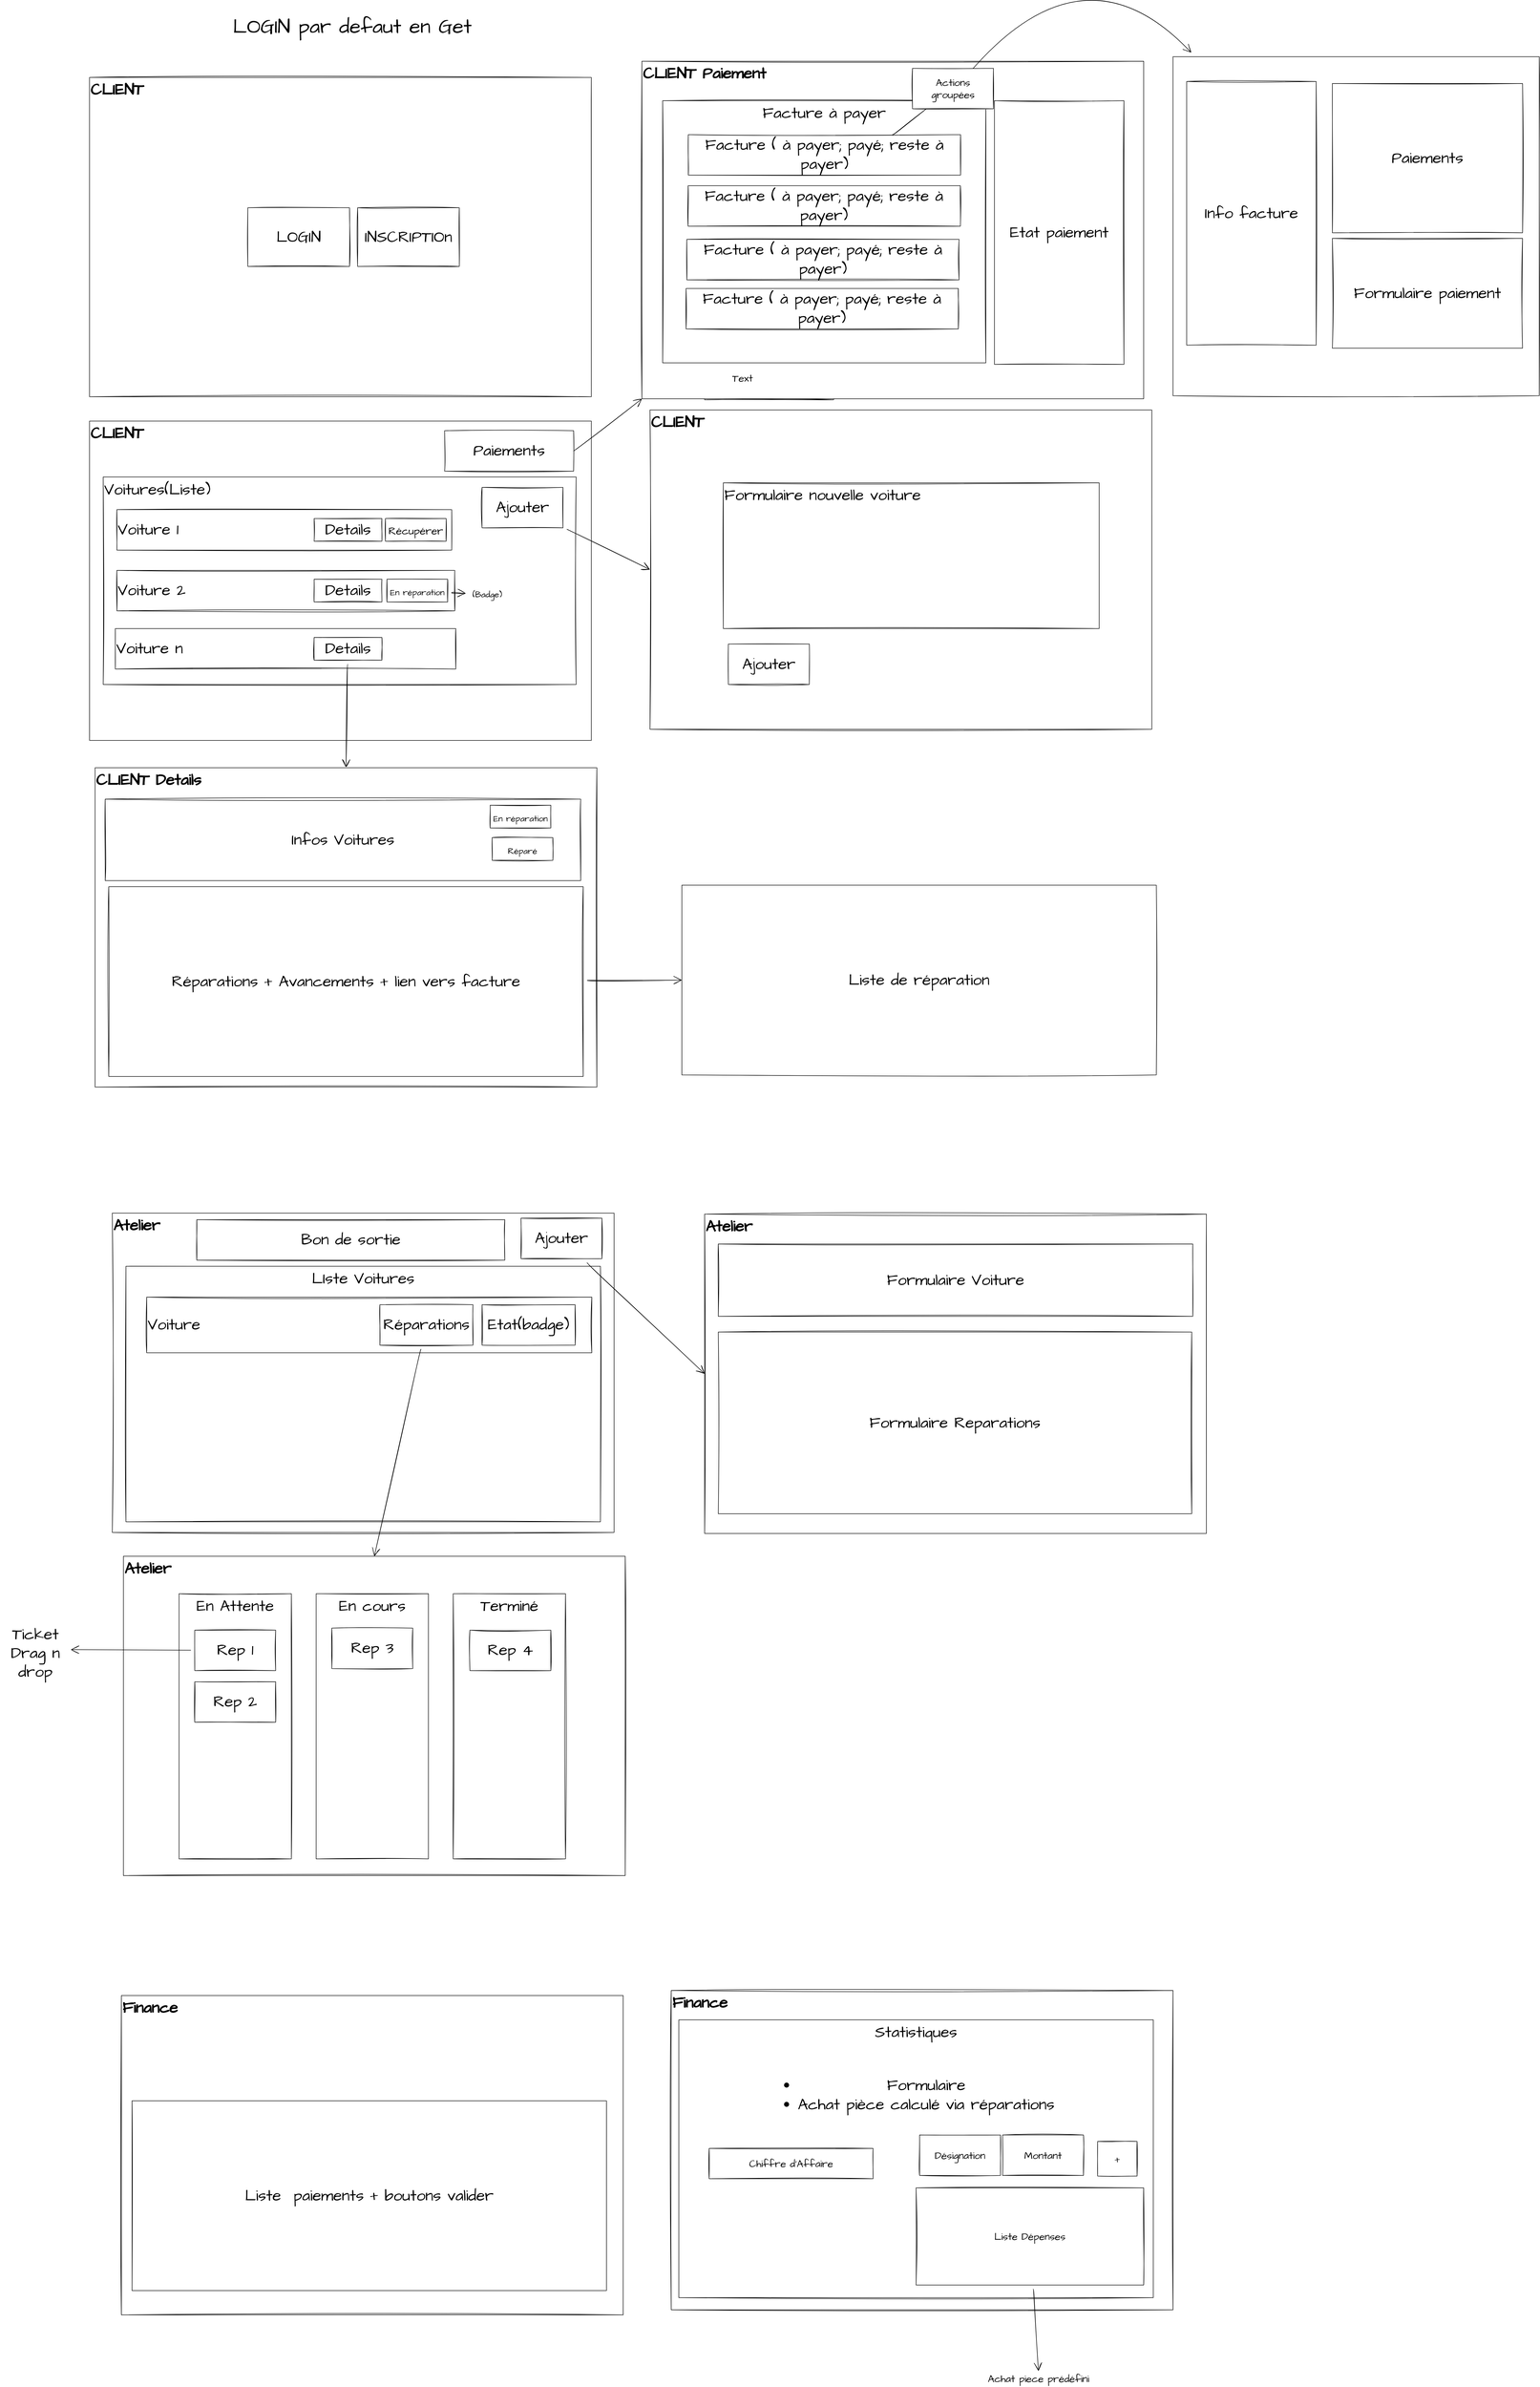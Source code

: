 <mxfile>
    <diagram id="-B6c6ZFNCtMjksHX68SP" name="Page-1">
        <mxGraphModel dx="3028" dy="1566" grid="0" gridSize="10" guides="1" tooltips="1" connect="1" arrows="1" fold="1" page="0" pageScale="1" pageWidth="1100" pageHeight="850" math="0" shadow="0">
            <root>
                <mxCell id="0"/>
                <mxCell id="1" parent="0"/>
                <mxCell id="13" value="&lt;b&gt;&lt;font style=&quot;font-size: 31px&quot;&gt;CLIENT&lt;/font&gt;&lt;/b&gt;" style="rounded=0;whiteSpace=wrap;html=1;sketch=1;hachureGap=4;fontFamily=Architects Daughter;fontSource=https%3A%2F%2Ffonts.googleapis.com%2Fcss%3Ffamily%3DArchitects%2BDaughter;fontSize=20;align=left;verticalAlign=top;" parent="1" vertex="1">
                    <mxGeometry x="-373" y="-43" width="992" height="631" as="geometry"/>
                </mxCell>
                <mxCell id="14" value="LOGIN" style="rounded=0;whiteSpace=wrap;html=1;sketch=1;hachureGap=4;fontFamily=Architects Daughter;fontSource=https%3A%2F%2Ffonts.googleapis.com%2Fcss%3Ffamily%3DArchitects%2BDaughter;fontSize=31;" parent="1" vertex="1">
                    <mxGeometry x="-60" y="214.5" width="201" height="116" as="geometry"/>
                </mxCell>
                <mxCell id="15" value="INSCRIPTIOn" style="rounded=0;whiteSpace=wrap;html=1;sketch=1;hachureGap=4;fontFamily=Architects Daughter;fontSource=https%3A%2F%2Ffonts.googleapis.com%2Fcss%3Ffamily%3DArchitects%2BDaughter;fontSize=31;" parent="1" vertex="1">
                    <mxGeometry x="157" y="214.5" width="201" height="116" as="geometry"/>
                </mxCell>
                <mxCell id="16" value="&lt;b&gt;&lt;font style=&quot;font-size: 31px&quot;&gt;CLIENT&lt;/font&gt;&lt;/b&gt;" style="rounded=0;whiteSpace=wrap;html=1;sketch=1;hachureGap=4;fontFamily=Architects Daughter;fontSource=https%3A%2F%2Ffonts.googleapis.com%2Fcss%3Ffamily%3DArchitects%2BDaughter;fontSize=20;align=left;verticalAlign=top;" parent="1" vertex="1">
                    <mxGeometry x="-373" y="636" width="992" height="631" as="geometry"/>
                </mxCell>
                <mxCell id="19" value="Voitures(Liste)" style="rounded=0;whiteSpace=wrap;html=1;sketch=1;hachureGap=4;fontFamily=Architects Daughter;fontSource=https%3A%2F%2Ffonts.googleapis.com%2Fcss%3Ffamily%3DArchitects%2BDaughter;fontSize=31;align=left;verticalAlign=top;" parent="1" vertex="1">
                    <mxGeometry x="-346" y="746.5" width="935" height="410" as="geometry"/>
                </mxCell>
                <mxCell id="20" value="Voiture 1" style="rounded=0;whiteSpace=wrap;html=1;sketch=1;hachureGap=4;fontFamily=Architects Daughter;fontSource=https%3A%2F%2Ffonts.googleapis.com%2Fcss%3Ffamily%3DArchitects%2BDaughter;fontSize=31;align=left;" parent="1" vertex="1">
                    <mxGeometry x="-319" y="811" width="662" height="80" as="geometry"/>
                </mxCell>
                <mxCell id="22" value="Voiture 2" style="rounded=0;whiteSpace=wrap;html=1;sketch=1;hachureGap=4;fontFamily=Architects Daughter;fontSource=https%3A%2F%2Ffonts.googleapis.com%2Fcss%3Ffamily%3DArchitects%2BDaughter;fontSize=31;align=left;" parent="1" vertex="1">
                    <mxGeometry x="-319" y="931" width="668" height="80" as="geometry"/>
                </mxCell>
                <mxCell id="23" value="Voiture n" style="rounded=0;whiteSpace=wrap;html=1;sketch=1;hachureGap=4;fontFamily=Architects Daughter;fontSource=https%3A%2F%2Ffonts.googleapis.com%2Fcss%3Ffamily%3DArchitects%2BDaughter;fontSize=31;align=left;" parent="1" vertex="1">
                    <mxGeometry x="-322" y="1046" width="673" height="80" as="geometry"/>
                </mxCell>
                <mxCell id="29" style="edgeStyle=none;curved=1;rounded=0;sketch=1;hachureGap=4;orthogonalLoop=1;jettySize=auto;html=1;fontFamily=Architects Daughter;fontSource=https%3A%2F%2Ffonts.googleapis.com%2Fcss%3Ffamily%3DArchitects%2BDaughter;fontSize=31;endArrow=open;startSize=14;endSize=14;sourcePerimeterSpacing=8;targetPerimeterSpacing=8;entryX=0;entryY=0.5;entryDx=0;entryDy=0;" parent="1" source="24" target="30" edge="1">
                    <mxGeometry relative="1" as="geometry"/>
                </mxCell>
                <mxCell id="24" value="Ajouter" style="rounded=0;whiteSpace=wrap;html=1;sketch=1;hachureGap=4;fontFamily=Architects Daughter;fontSource=https%3A%2F%2Ffonts.googleapis.com%2Fcss%3Ffamily%3DArchitects%2BDaughter;fontSize=31;" parent="1" vertex="1">
                    <mxGeometry x="403" y="767" width="160" height="80" as="geometry"/>
                </mxCell>
                <mxCell id="25" value="Details" style="rounded=0;whiteSpace=wrap;html=1;sketch=1;hachureGap=4;fontFamily=Architects Daughter;fontSource=https%3A%2F%2Ffonts.googleapis.com%2Fcss%3Ffamily%3DArchitects%2BDaughter;fontSize=31;" parent="1" vertex="1">
                    <mxGeometry x="71" y="828.5" width="134" height="45" as="geometry"/>
                </mxCell>
                <mxCell id="26" value="Details" style="rounded=0;whiteSpace=wrap;html=1;sketch=1;hachureGap=4;fontFamily=Architects Daughter;fontSource=https%3A%2F%2Ffonts.googleapis.com%2Fcss%3Ffamily%3DArchitects%2BDaughter;fontSize=31;" parent="1" vertex="1">
                    <mxGeometry x="71" y="948.5" width="134" height="45" as="geometry"/>
                </mxCell>
                <mxCell id="34" style="edgeStyle=none;curved=1;rounded=0;sketch=1;hachureGap=4;orthogonalLoop=1;jettySize=auto;html=1;fontFamily=Architects Daughter;fontSource=https%3A%2F%2Ffonts.googleapis.com%2Fcss%3Ffamily%3DArchitects%2BDaughter;fontSize=31;endArrow=open;startSize=14;endSize=14;sourcePerimeterSpacing=8;targetPerimeterSpacing=8;entryX=0.5;entryY=0;entryDx=0;entryDy=0;" parent="1" source="27" target="35" edge="1">
                    <mxGeometry relative="1" as="geometry"/>
                </mxCell>
                <mxCell id="27" value="Details" style="rounded=0;whiteSpace=wrap;html=1;sketch=1;hachureGap=4;fontFamily=Architects Daughter;fontSource=https%3A%2F%2Ffonts.googleapis.com%2Fcss%3Ffamily%3DArchitects%2BDaughter;fontSize=31;" parent="1" vertex="1">
                    <mxGeometry x="71" y="1063.5" width="134" height="45" as="geometry"/>
                </mxCell>
                <mxCell id="28" value="Ajouter" style="rounded=0;whiteSpace=wrap;html=1;sketch=1;hachureGap=4;fontFamily=Architects Daughter;fontSource=https%3A%2F%2Ffonts.googleapis.com%2Fcss%3Ffamily%3DArchitects%2BDaughter;fontSize=31;" parent="1" vertex="1">
                    <mxGeometry x="782" y="767" width="160" height="80" as="geometry"/>
                </mxCell>
                <mxCell id="30" value="&lt;b&gt;&lt;font style=&quot;font-size: 31px&quot;&gt;CLIENT&lt;/font&gt;&lt;/b&gt;" style="rounded=0;whiteSpace=wrap;html=1;sketch=1;hachureGap=4;fontFamily=Architects Daughter;fontSource=https%3A%2F%2Ffonts.googleapis.com%2Fcss%3Ffamily%3DArchitects%2BDaughter;fontSize=20;align=left;verticalAlign=top;" parent="1" vertex="1">
                    <mxGeometry x="735" y="614" width="992" height="631" as="geometry"/>
                </mxCell>
                <mxCell id="31" value="Formulaire nouvelle voiture" style="rounded=0;whiteSpace=wrap;html=1;sketch=1;hachureGap=4;fontFamily=Architects Daughter;fontSource=https%3A%2F%2Ffonts.googleapis.com%2Fcss%3Ffamily%3DArchitects%2BDaughter;fontSize=31;align=left;verticalAlign=top;" parent="1" vertex="1">
                    <mxGeometry x="880" y="758" width="743" height="288" as="geometry"/>
                </mxCell>
                <mxCell id="32" value="Ajouter" style="rounded=0;whiteSpace=wrap;html=1;sketch=1;hachureGap=4;fontFamily=Architects Daughter;fontSource=https%3A%2F%2Ffonts.googleapis.com%2Fcss%3Ffamily%3DArchitects%2BDaughter;fontSize=31;" parent="1" vertex="1">
                    <mxGeometry x="890" y="1076.5" width="160" height="80" as="geometry"/>
                </mxCell>
                <mxCell id="35" value="&lt;b&gt;&lt;font style=&quot;font-size: 31px&quot;&gt;CLIENT Details&lt;/font&gt;&lt;/b&gt;" style="rounded=0;whiteSpace=wrap;html=1;sketch=1;hachureGap=4;fontFamily=Architects Daughter;fontSource=https%3A%2F%2Ffonts.googleapis.com%2Fcss%3Ffamily%3DArchitects%2BDaughter;fontSize=20;align=left;verticalAlign=top;" parent="1" vertex="1">
                    <mxGeometry x="-362" y="1321" width="992" height="631" as="geometry"/>
                </mxCell>
                <mxCell id="36" value="Infos Voitures" style="rounded=0;whiteSpace=wrap;html=1;sketch=1;hachureGap=4;fontFamily=Architects Daughter;fontSource=https%3A%2F%2Ffonts.googleapis.com%2Fcss%3Ffamily%3DArchitects%2BDaughter;fontSize=31;align=center;" parent="1" vertex="1">
                    <mxGeometry x="-342" y="1383" width="940" height="161" as="geometry"/>
                </mxCell>
                <mxCell id="59" style="edgeStyle=none;curved=1;rounded=0;sketch=1;hachureGap=4;orthogonalLoop=1;jettySize=auto;html=1;entryX=0;entryY=0.5;entryDx=0;entryDy=0;fontFamily=Architects Daughter;fontSource=https%3A%2F%2Ffonts.googleapis.com%2Fcss%3Ffamily%3DArchitects%2BDaughter;fontSize=17;endArrow=open;startSize=14;endSize=14;sourcePerimeterSpacing=8;targetPerimeterSpacing=8;" parent="1" source="37" target="58" edge="1">
                    <mxGeometry relative="1" as="geometry"/>
                </mxCell>
                <mxCell id="37" value="Réparations + Avancements + lien vers facture" style="rounded=0;whiteSpace=wrap;html=1;sketch=1;hachureGap=4;fontFamily=Architects Daughter;fontSource=https%3A%2F%2Ffonts.googleapis.com%2Fcss%3Ffamily%3DArchitects%2BDaughter;fontSize=31;" parent="1" vertex="1">
                    <mxGeometry x="-335" y="1556" width="938" height="375" as="geometry"/>
                </mxCell>
                <mxCell id="41" style="edgeStyle=none;curved=1;rounded=0;sketch=1;hachureGap=4;orthogonalLoop=1;jettySize=auto;html=1;exitX=1;exitY=0.5;exitDx=0;exitDy=0;fontFamily=Architects Daughter;fontSource=https%3A%2F%2Ffonts.googleapis.com%2Fcss%3Ffamily%3DArchitects%2BDaughter;fontSize=31;endArrow=open;startSize=14;endSize=14;sourcePerimeterSpacing=8;targetPerimeterSpacing=8;entryX=0;entryY=1;entryDx=0;entryDy=0;" parent="1" source="39" target="42" edge="1">
                    <mxGeometry relative="1" as="geometry"/>
                </mxCell>
                <mxCell id="39" value="Paiements" style="rounded=0;whiteSpace=wrap;html=1;sketch=1;hachureGap=4;fontFamily=Architects Daughter;fontSource=https%3A%2F%2Ffonts.googleapis.com%2Fcss%3Ffamily%3DArchitects%2BDaughter;fontSize=31;" parent="1" vertex="1">
                    <mxGeometry x="329" y="655" width="255" height="80" as="geometry"/>
                </mxCell>
                <mxCell id="40" value="Paiements" style="rounded=0;whiteSpace=wrap;html=1;sketch=1;hachureGap=4;fontFamily=Architects Daughter;fontSource=https%3A%2F%2Ffonts.googleapis.com%2Fcss%3Ffamily%3DArchitects%2BDaughter;fontSize=31;" parent="1" vertex="1">
                    <mxGeometry x="843" y="514" width="255" height="80" as="geometry"/>
                </mxCell>
                <mxCell id="42" value="&lt;b&gt;&lt;font style=&quot;font-size: 31px&quot;&gt;CLIENT Paiement&lt;/font&gt;&lt;/b&gt;" style="rounded=0;whiteSpace=wrap;html=1;sketch=1;hachureGap=4;fontFamily=Architects Daughter;fontSource=https%3A%2F%2Ffonts.googleapis.com%2Fcss%3Ffamily%3DArchitects%2BDaughter;fontSize=20;align=left;verticalAlign=top;" parent="1" vertex="1">
                    <mxGeometry x="719" y="-75" width="992" height="667" as="geometry"/>
                </mxCell>
                <mxCell id="50" value="" style="group" parent="1" vertex="1" connectable="0">
                    <mxGeometry x="760" y="3" width="639" height="518" as="geometry"/>
                </mxCell>
                <mxCell id="43" value="Facture à payer" style="rounded=0;whiteSpace=wrap;html=1;sketch=1;hachureGap=4;fontFamily=Architects Daughter;fontSource=https%3A%2F%2Ffonts.googleapis.com%2Fcss%3Ffamily%3DArchitects%2BDaughter;fontSize=31;verticalAlign=top;" parent="50" vertex="1">
                    <mxGeometry width="639" height="518" as="geometry"/>
                </mxCell>
                <mxCell id="45" value="Facture ( à payer; payé; reste à payer)" style="rounded=0;whiteSpace=wrap;html=1;sketch=1;hachureGap=4;fontFamily=Architects Daughter;fontSource=https%3A%2F%2Ffonts.googleapis.com%2Fcss%3Ffamily%3DArchitects%2BDaughter;fontSize=31;" parent="50" vertex="1">
                    <mxGeometry x="50.738" y="67" width="538.26" height="80" as="geometry"/>
                </mxCell>
                <mxCell id="47" value="Facture ( à payer; payé; reste à payer)" style="rounded=0;whiteSpace=wrap;html=1;sketch=1;hachureGap=4;fontFamily=Architects Daughter;fontSource=https%3A%2F%2Ffonts.googleapis.com%2Fcss%3Ffamily%3DArchitects%2BDaughter;fontSize=31;" parent="50" vertex="1">
                    <mxGeometry x="50.37" y="168" width="538.26" height="80" as="geometry"/>
                </mxCell>
                <mxCell id="48" value="Facture ( à payer; payé; reste à payer)" style="rounded=0;whiteSpace=wrap;html=1;sketch=1;hachureGap=4;fontFamily=Architects Daughter;fontSource=https%3A%2F%2Ffonts.googleapis.com%2Fcss%3Ffamily%3DArchitects%2BDaughter;fontSize=31;" parent="50" vertex="1">
                    <mxGeometry x="47.796" y="274" width="538.26" height="80" as="geometry"/>
                </mxCell>
                <mxCell id="49" value="Facture ( à payer; payé; reste à payer)" style="rounded=0;whiteSpace=wrap;html=1;sketch=1;hachureGap=4;fontFamily=Architects Daughter;fontSource=https%3A%2F%2Ffonts.googleapis.com%2Fcss%3Ffamily%3DArchitects%2BDaughter;fontSize=31;" parent="50" vertex="1">
                    <mxGeometry x="46.326" y="371" width="538.26" height="80" as="geometry"/>
                </mxCell>
                <mxCell id="51" value="Etat paiement" style="rounded=0;whiteSpace=wrap;html=1;sketch=1;hachureGap=4;fontFamily=Architects Daughter;fontSource=https%3A%2F%2Ffonts.googleapis.com%2Fcss%3Ffamily%3DArchitects%2BDaughter;fontSize=31;align=center;verticalAlign=middle;" parent="1" vertex="1">
                    <mxGeometry x="1416" y="3" width="256" height="521" as="geometry"/>
                </mxCell>
                <mxCell id="52" value="&lt;font style=&quot;font-size: 21px&quot;&gt;Récupérer&lt;/font&gt;" style="rounded=0;whiteSpace=wrap;html=1;sketch=1;hachureGap=4;fontFamily=Architects Daughter;fontSource=https%3A%2F%2Ffonts.googleapis.com%2Fcss%3Ffamily%3DArchitects%2BDaughter;fontSize=31;" parent="1" vertex="1">
                    <mxGeometry x="212" y="828.5" width="120" height="45" as="geometry"/>
                </mxCell>
                <mxCell id="55" style="edgeStyle=none;curved=1;rounded=0;sketch=1;hachureGap=4;orthogonalLoop=1;jettySize=auto;html=1;fontFamily=Architects Daughter;fontSource=https%3A%2F%2Ffonts.googleapis.com%2Fcss%3Ffamily%3DArchitects%2BDaughter;fontSize=17;endArrow=open;startSize=14;endSize=14;sourcePerimeterSpacing=8;targetPerimeterSpacing=8;" parent="1" source="53" target="54" edge="1">
                    <mxGeometry relative="1" as="geometry"/>
                </mxCell>
                <mxCell id="53" value="&lt;font style=&quot;font-size: 17px&quot;&gt;En réparation&lt;/font&gt;" style="rounded=0;whiteSpace=wrap;html=1;sketch=1;hachureGap=4;fontFamily=Architects Daughter;fontSource=https%3A%2F%2Ffonts.googleapis.com%2Fcss%3Ffamily%3DArchitects%2BDaughter;fontSize=31;" parent="1" vertex="1">
                    <mxGeometry x="215" y="948.5" width="120" height="45" as="geometry"/>
                </mxCell>
                <mxCell id="54" value="(Badge)" style="text;html=1;align=center;verticalAlign=middle;resizable=0;points=[];autosize=1;strokeColor=none;fillColor=none;sketch=1;hachureGap=4;fontFamily=Architects Daughter;fontSource=https%3A%2F%2Ffonts.googleapis.com%2Fcss%3Ffamily%3DArchitects%2BDaughter;fontSize=17;" parent="1" vertex="1">
                    <mxGeometry x="379" y="967" width="68" height="24" as="geometry"/>
                </mxCell>
                <mxCell id="56" value="&lt;font style=&quot;font-size: 17px&quot;&gt;En réparation&lt;/font&gt;" style="rounded=0;whiteSpace=wrap;html=1;sketch=1;hachureGap=4;fontFamily=Architects Daughter;fontSource=https%3A%2F%2Ffonts.googleapis.com%2Fcss%3Ffamily%3DArchitects%2BDaughter;fontSize=31;" parent="1" vertex="1">
                    <mxGeometry x="419" y="1395" width="120" height="45" as="geometry"/>
                </mxCell>
                <mxCell id="57" value="&lt;font style=&quot;font-size: 17px&quot;&gt;Réparé&lt;/font&gt;" style="rounded=0;whiteSpace=wrap;html=1;sketch=1;hachureGap=4;fontFamily=Architects Daughter;fontSource=https%3A%2F%2Ffonts.googleapis.com%2Fcss%3Ffamily%3DArchitects%2BDaughter;fontSize=31;" parent="1" vertex="1">
                    <mxGeometry x="423" y="1459" width="120" height="45" as="geometry"/>
                </mxCell>
                <mxCell id="58" value="Liste de réparation" style="rounded=0;whiteSpace=wrap;html=1;sketch=1;hachureGap=4;fontFamily=Architects Daughter;fontSource=https%3A%2F%2Ffonts.googleapis.com%2Fcss%3Ffamily%3DArchitects%2BDaughter;fontSize=31;" parent="1" vertex="1">
                    <mxGeometry x="798" y="1553" width="938" height="375" as="geometry"/>
                </mxCell>
                <mxCell id="60" value="&lt;b&gt;&lt;font style=&quot;font-size: 31px&quot;&gt;Atelier&lt;/font&gt;&lt;/b&gt;" style="rounded=0;whiteSpace=wrap;html=1;sketch=1;hachureGap=4;fontFamily=Architects Daughter;fontSource=https%3A%2F%2Ffonts.googleapis.com%2Fcss%3Ffamily%3DArchitects%2BDaughter;fontSize=20;align=left;verticalAlign=top;" parent="1" vertex="1">
                    <mxGeometry x="-328" y="2201" width="992" height="631" as="geometry"/>
                </mxCell>
                <mxCell id="62" value="LIste Voitures" style="rounded=0;whiteSpace=wrap;html=1;sketch=1;hachureGap=4;fontFamily=Architects Daughter;fontSource=https%3A%2F%2Ffonts.googleapis.com%2Fcss%3Ffamily%3DArchitects%2BDaughter;fontSize=31;verticalAlign=top;" parent="1" vertex="1">
                    <mxGeometry x="-301" y="2306" width="938" height="505" as="geometry"/>
                </mxCell>
                <mxCell id="67" style="edgeStyle=none;curved=1;rounded=0;sketch=1;hachureGap=4;orthogonalLoop=1;jettySize=auto;html=1;entryX=0;entryY=0.5;entryDx=0;entryDy=0;fontFamily=Architects Daughter;fontSource=https%3A%2F%2Ffonts.googleapis.com%2Fcss%3Ffamily%3DArchitects%2BDaughter;fontSize=31;endArrow=open;startSize=14;endSize=14;sourcePerimeterSpacing=8;targetPerimeterSpacing=8;" parent="1" source="65" target="66" edge="1">
                    <mxGeometry relative="1" as="geometry"/>
                </mxCell>
                <mxCell id="65" value="Ajouter" style="rounded=0;whiteSpace=wrap;html=1;sketch=1;hachureGap=4;fontFamily=Architects Daughter;fontSource=https%3A%2F%2Ffonts.googleapis.com%2Fcss%3Ffamily%3DArchitects%2BDaughter;fontSize=31;" parent="1" vertex="1">
                    <mxGeometry x="480" y="2211" width="160" height="80" as="geometry"/>
                </mxCell>
                <mxCell id="66" value="&lt;b&gt;&lt;font style=&quot;font-size: 31px&quot;&gt;Atelier&lt;/font&gt;&lt;/b&gt;" style="rounded=0;whiteSpace=wrap;html=1;sketch=1;hachureGap=4;fontFamily=Architects Daughter;fontSource=https%3A%2F%2Ffonts.googleapis.com%2Fcss%3Ffamily%3DArchitects%2BDaughter;fontSize=20;align=left;verticalAlign=top;" parent="1" vertex="1">
                    <mxGeometry x="843" y="2203" width="992" height="631" as="geometry"/>
                </mxCell>
                <mxCell id="68" value="Formulaire Voiture" style="rounded=0;whiteSpace=wrap;html=1;sketch=1;hachureGap=4;fontFamily=Architects Daughter;fontSource=https%3A%2F%2Ffonts.googleapis.com%2Fcss%3Ffamily%3DArchitects%2BDaughter;fontSize=31;" parent="1" vertex="1">
                    <mxGeometry x="870" y="2262" width="938" height="143" as="geometry"/>
                </mxCell>
                <mxCell id="69" value="Formulaire Reparations" style="rounded=0;whiteSpace=wrap;html=1;sketch=1;hachureGap=4;fontFamily=Architects Daughter;fontSource=https%3A%2F%2Ffonts.googleapis.com%2Fcss%3Ffamily%3DArchitects%2BDaughter;fontSize=31;" parent="1" vertex="1">
                    <mxGeometry x="870" y="2436" width="936" height="359" as="geometry"/>
                </mxCell>
                <mxCell id="70" value="Voiture" style="rounded=0;whiteSpace=wrap;html=1;sketch=1;hachureGap=4;fontFamily=Architects Daughter;fontSource=https%3A%2F%2Ffonts.googleapis.com%2Fcss%3Ffamily%3DArchitects%2BDaughter;fontSize=31;align=left;" parent="1" vertex="1">
                    <mxGeometry x="-260" y="2367" width="880" height="110" as="geometry"/>
                </mxCell>
                <mxCell id="73" style="edgeStyle=none;curved=1;rounded=0;sketch=1;hachureGap=4;orthogonalLoop=1;jettySize=auto;html=1;fontFamily=Architects Daughter;fontSource=https%3A%2F%2Ffonts.googleapis.com%2Fcss%3Ffamily%3DArchitects%2BDaughter;fontSize=31;endArrow=open;startSize=14;endSize=14;sourcePerimeterSpacing=8;targetPerimeterSpacing=8;entryX=0.5;entryY=0;entryDx=0;entryDy=0;" parent="1" source="71" target="74" edge="1">
                    <mxGeometry relative="1" as="geometry"/>
                </mxCell>
                <mxCell id="71" value="Réparations" style="rounded=0;whiteSpace=wrap;html=1;sketch=1;hachureGap=4;fontFamily=Architects Daughter;fontSource=https%3A%2F%2Ffonts.googleapis.com%2Fcss%3Ffamily%3DArchitects%2BDaughter;fontSize=31;" parent="1" vertex="1">
                    <mxGeometry x="201" y="2382" width="184" height="80" as="geometry"/>
                </mxCell>
                <mxCell id="72" value="Réparations" style="rounded=0;whiteSpace=wrap;html=1;sketch=1;hachureGap=4;fontFamily=Architects Daughter;fontSource=https%3A%2F%2Ffonts.googleapis.com%2Fcss%3Ffamily%3DArchitects%2BDaughter;fontSize=31;" parent="1" vertex="1">
                    <mxGeometry x="94" y="2922" width="184" height="80" as="geometry"/>
                </mxCell>
                <mxCell id="74" value="&lt;b&gt;&lt;font style=&quot;font-size: 31px&quot;&gt;Atelier&lt;/font&gt;&lt;/b&gt;" style="rounded=0;whiteSpace=wrap;html=1;sketch=1;hachureGap=4;fontFamily=Architects Daughter;fontSource=https%3A%2F%2Ffonts.googleapis.com%2Fcss%3Ffamily%3DArchitects%2BDaughter;fontSize=20;align=left;verticalAlign=top;" parent="1" vertex="1">
                    <mxGeometry x="-306" y="2879" width="992" height="631" as="geometry"/>
                </mxCell>
                <mxCell id="75" value="En Attente" style="rounded=0;whiteSpace=wrap;html=1;sketch=1;hachureGap=4;fontFamily=Architects Daughter;fontSource=https%3A%2F%2Ffonts.googleapis.com%2Fcss%3Ffamily%3DArchitects%2BDaughter;fontSize=31;verticalAlign=top;" parent="1" vertex="1">
                    <mxGeometry x="-196" y="2953" width="222" height="524" as="geometry"/>
                </mxCell>
                <mxCell id="76" value="Terminé" style="rounded=0;whiteSpace=wrap;html=1;sketch=1;hachureGap=4;fontFamily=Architects Daughter;fontSource=https%3A%2F%2Ffonts.googleapis.com%2Fcss%3Ffamily%3DArchitects%2BDaughter;fontSize=31;verticalAlign=top;" parent="1" vertex="1">
                    <mxGeometry x="346" y="2953" width="222" height="524" as="geometry"/>
                </mxCell>
                <mxCell id="77" value="En cours" style="rounded=0;whiteSpace=wrap;html=1;sketch=1;hachureGap=4;fontFamily=Architects Daughter;fontSource=https%3A%2F%2Ffonts.googleapis.com%2Fcss%3Ffamily%3DArchitects%2BDaughter;fontSize=31;verticalAlign=top;" parent="1" vertex="1">
                    <mxGeometry x="75" y="2953" width="222" height="524" as="geometry"/>
                </mxCell>
                <mxCell id="81" style="edgeStyle=none;curved=1;rounded=0;sketch=1;hachureGap=4;orthogonalLoop=1;jettySize=auto;html=1;fontFamily=Architects Daughter;fontSource=https%3A%2F%2Ffonts.googleapis.com%2Fcss%3Ffamily%3DArchitects%2BDaughter;fontSize=31;endArrow=open;startSize=14;endSize=14;sourcePerimeterSpacing=8;targetPerimeterSpacing=8;entryX=1;entryY=0.25;entryDx=0;entryDy=0;" parent="1" source="78" target="82" edge="1">
                    <mxGeometry relative="1" as="geometry">
                        <mxPoint x="-365" y="3068.804" as="targetPoint"/>
                    </mxGeometry>
                </mxCell>
                <mxCell id="78" value="Rep 1" style="rounded=0;whiteSpace=wrap;html=1;sketch=1;hachureGap=4;fontFamily=Architects Daughter;fontSource=https%3A%2F%2Ffonts.googleapis.com%2Fcss%3Ffamily%3DArchitects%2BDaughter;fontSize=31;" parent="1" vertex="1">
                    <mxGeometry x="-165" y="3025" width="160" height="80" as="geometry"/>
                </mxCell>
                <mxCell id="79" value="Rep 2" style="rounded=0;whiteSpace=wrap;html=1;sketch=1;hachureGap=4;fontFamily=Architects Daughter;fontSource=https%3A%2F%2Ffonts.googleapis.com%2Fcss%3Ffamily%3DArchitects%2BDaughter;fontSize=31;" parent="1" vertex="1">
                    <mxGeometry x="-165" y="3127" width="160" height="80" as="geometry"/>
                </mxCell>
                <mxCell id="82" value="Ticket Drag n drop" style="text;strokeColor=none;fillColor=none;html=1;align=center;verticalAlign=middle;whiteSpace=wrap;rounded=0;sketch=1;hachureGap=4;fontFamily=Architects Daughter;fontSource=https%3A%2F%2Ffonts.googleapis.com%2Fcss%3Ffamily%3DArchitects%2BDaughter;fontSize=31;" parent="1" vertex="1">
                    <mxGeometry x="-550" y="3056" width="140" height="30" as="geometry"/>
                </mxCell>
                <mxCell id="83" value="Rep 3" style="rounded=0;whiteSpace=wrap;html=1;sketch=1;hachureGap=4;fontFamily=Architects Daughter;fontSource=https%3A%2F%2Ffonts.googleapis.com%2Fcss%3Ffamily%3DArchitects%2BDaughter;fontSize=31;" parent="1" vertex="1">
                    <mxGeometry x="106" y="3021" width="160" height="80" as="geometry"/>
                </mxCell>
                <mxCell id="84" value="Rep 4" style="rounded=0;whiteSpace=wrap;html=1;sketch=1;hachureGap=4;fontFamily=Architects Daughter;fontSource=https%3A%2F%2Ffonts.googleapis.com%2Fcss%3Ffamily%3DArchitects%2BDaughter;fontSize=31;" parent="1" vertex="1">
                    <mxGeometry x="379" y="3025" width="160" height="80" as="geometry"/>
                </mxCell>
                <mxCell id="85" value="" style="rounded=0;whiteSpace=wrap;html=1;sketch=1;hachureGap=4;fontFamily=Architects Daughter;fontSource=https%3A%2F%2Ffonts.googleapis.com%2Fcss%3Ffamily%3DArchitects%2BDaughter;fontSize=31;" parent="1" vertex="1">
                    <mxGeometry x="1769" y="-84" width="724" height="670" as="geometry"/>
                </mxCell>
                <mxCell id="86" style="edgeStyle=none;curved=1;rounded=0;sketch=1;hachureGap=4;orthogonalLoop=1;jettySize=auto;html=1;fontFamily=Architects Daughter;fontSource=https%3A%2F%2Ffonts.googleapis.com%2Fcss%3Ffamily%3DArchitects%2BDaughter;fontSize=31;endArrow=open;startSize=14;endSize=14;targetPerimeterSpacing=8;exitX=0.75;exitY=0;exitDx=0;exitDy=0;startArrow=none;" parent="1" source="100" target="85" edge="1">
                    <mxGeometry relative="1" as="geometry">
                        <Array as="points">
                            <mxPoint x="1596" y="-312"/>
                        </Array>
                    </mxGeometry>
                </mxCell>
                <mxCell id="87" value="Info facture" style="rounded=0;whiteSpace=wrap;html=1;sketch=1;hachureGap=4;fontFamily=Architects Daughter;fontSource=https%3A%2F%2Ffonts.googleapis.com%2Fcss%3Ffamily%3DArchitects%2BDaughter;fontSize=31;align=center;verticalAlign=middle;" parent="1" vertex="1">
                    <mxGeometry x="1796" y="-35" width="256" height="521" as="geometry"/>
                </mxCell>
                <mxCell id="88" value="Paiements" style="rounded=0;whiteSpace=wrap;html=1;sketch=1;hachureGap=4;fontFamily=Architects Daughter;fontSource=https%3A%2F%2Ffonts.googleapis.com%2Fcss%3Ffamily%3DArchitects%2BDaughter;fontSize=31;align=center;verticalAlign=middle;" parent="1" vertex="1">
                    <mxGeometry x="2084" y="-31" width="376" height="295" as="geometry"/>
                </mxCell>
                <mxCell id="89" value="Formulaire paiement" style="rounded=0;whiteSpace=wrap;html=1;sketch=1;hachureGap=4;fontFamily=Architects Daughter;fontSource=https%3A%2F%2Ffonts.googleapis.com%2Fcss%3Ffamily%3DArchitects%2BDaughter;fontSize=31;align=center;verticalAlign=middle;" parent="1" vertex="1">
                    <mxGeometry x="2084" y="275" width="376" height="217" as="geometry"/>
                </mxCell>
                <mxCell id="90" value="Etat(badge)" style="rounded=0;whiteSpace=wrap;html=1;sketch=1;hachureGap=4;fontFamily=Architects Daughter;fontSource=https%3A%2F%2Ffonts.googleapis.com%2Fcss%3Ffamily%3DArchitects%2BDaughter;fontSize=31;" parent="1" vertex="1">
                    <mxGeometry x="403" y="2382" width="184" height="80" as="geometry"/>
                </mxCell>
                <mxCell id="93" value="Bon de sortie" style="rounded=0;whiteSpace=wrap;html=1;sketch=1;hachureGap=4;fontFamily=Architects Daughter;fontSource=https%3A%2F%2Ffonts.googleapis.com%2Fcss%3Ffamily%3DArchitects%2BDaughter;fontSize=31;" parent="1" vertex="1">
                    <mxGeometry x="-161" y="2214" width="609" height="80" as="geometry"/>
                </mxCell>
                <mxCell id="94" value="&lt;b&gt;&lt;font style=&quot;font-size: 31px&quot;&gt;Finance&lt;/font&gt;&lt;/b&gt;" style="rounded=0;whiteSpace=wrap;html=1;sketch=1;hachureGap=4;fontFamily=Architects Daughter;fontSource=https%3A%2F%2Ffonts.googleapis.com%2Fcss%3Ffamily%3DArchitects%2BDaughter;fontSize=20;align=left;verticalAlign=top;" parent="1" vertex="1">
                    <mxGeometry x="-310" y="3747" width="992" height="631" as="geometry"/>
                </mxCell>
                <mxCell id="95" value="Liste&amp;nbsp; paiements + boutons valider" style="rounded=0;whiteSpace=wrap;html=1;sketch=1;hachureGap=4;fontFamily=Architects Daughter;fontSource=https%3A%2F%2Ffonts.googleapis.com%2Fcss%3Ffamily%3DArchitects%2BDaughter;fontSize=31;" parent="1" vertex="1">
                    <mxGeometry x="-289" y="3955" width="938" height="375" as="geometry"/>
                </mxCell>
                <mxCell id="96" value="&lt;b&gt;&lt;font style=&quot;font-size: 31px&quot;&gt;Finance&lt;/font&gt;&lt;/b&gt;" style="rounded=0;whiteSpace=wrap;html=1;sketch=1;hachureGap=4;fontFamily=Architects Daughter;fontSource=https%3A%2F%2Ffonts.googleapis.com%2Fcss%3Ffamily%3DArchitects%2BDaughter;fontSize=20;align=left;verticalAlign=top;" parent="1" vertex="1">
                    <mxGeometry x="777" y="3737" width="992" height="631" as="geometry"/>
                </mxCell>
                <mxCell id="97" value="Statistiques&lt;br&gt;&lt;br&gt;&lt;ul&gt;&lt;li&gt;Formulaire&lt;/li&gt;&lt;li&gt;Achat pièce calculé via réparations&lt;/li&gt;&lt;/ul&gt;" style="rounded=0;whiteSpace=wrap;html=1;sketch=1;hachureGap=4;fontFamily=Architects Daughter;fontSource=https%3A%2F%2Ffonts.googleapis.com%2Fcss%3Ffamily%3DArchitects%2BDaughter;fontSize=31;verticalAlign=top;align=center;" parent="1" vertex="1">
                    <mxGeometry x="792" y="3795" width="938" height="549" as="geometry"/>
                </mxCell>
                <mxCell id="98" value="Text" style="text;strokeColor=none;fillColor=none;html=1;align=center;verticalAlign=middle;whiteSpace=wrap;rounded=0;sketch=1;hachureGap=4;fontFamily=Architects Daughter;fontSource=https%3A%2F%2Ffonts.googleapis.com%2Fcss%3Ffamily%3DArchitects%2BDaughter;fontSize=20;" parent="1" vertex="1">
                    <mxGeometry x="888" y="536" width="60" height="30" as="geometry"/>
                </mxCell>
                <mxCell id="99" value="LOGIN par defaut en Get" style="text;strokeColor=none;fillColor=none;html=1;align=center;verticalAlign=middle;whiteSpace=wrap;rounded=0;sketch=1;hachureGap=4;fontFamily=Architects Daughter;fontSource=https%3A%2F%2Ffonts.googleapis.com%2Fcss%3Ffamily%3DArchitects%2BDaughter;fontSize=40;" parent="1" vertex="1">
                    <mxGeometry x="-236" y="-158" width="765" height="30" as="geometry"/>
                </mxCell>
                <mxCell id="100" value="Actions groupées" style="rounded=0;whiteSpace=wrap;html=1;sketch=1;hachureGap=4;fontFamily=Architects Daughter;fontSource=https%3A%2F%2Ffonts.googleapis.com%2Fcss%3Ffamily%3DArchitects%2BDaughter;fontSize=20;" vertex="1" parent="1">
                    <mxGeometry x="1254" y="-61" width="160" height="80" as="geometry"/>
                </mxCell>
                <mxCell id="101" value="" style="edgeStyle=none;curved=1;rounded=0;sketch=1;hachureGap=4;orthogonalLoop=1;jettySize=auto;html=1;fontFamily=Architects Daughter;fontSource=https%3A%2F%2Ffonts.googleapis.com%2Fcss%3Ffamily%3DArchitects%2BDaughter;fontSize=31;endArrow=none;startSize=14;endSize=14;sourcePerimeterSpacing=8;exitX=0.75;exitY=0;exitDx=0;exitDy=0;" edge="1" parent="1" source="45" target="100">
                    <mxGeometry relative="1" as="geometry">
                        <Array as="points"/>
                        <mxPoint x="1214.433" y="70" as="sourcePoint"/>
                        <mxPoint x="1805.059" y="-92" as="targetPoint"/>
                    </mxGeometry>
                </mxCell>
                <mxCell id="103" value="Chiffre d'Affaire" style="rounded=0;whiteSpace=wrap;html=1;sketch=1;hachureGap=4;fontFamily=Architects Daughter;fontSource=https%3A%2F%2Ffonts.googleapis.com%2Fcss%3Ffamily%3DArchitects%2BDaughter;fontSize=20;" vertex="1" parent="1">
                    <mxGeometry x="852" y="4049" width="324" height="60" as="geometry"/>
                </mxCell>
                <mxCell id="110" style="edgeStyle=none;curved=1;rounded=0;sketch=1;hachureGap=4;orthogonalLoop=1;jettySize=auto;html=1;fontFamily=Architects Daughter;fontSource=https%3A%2F%2Ffonts.googleapis.com%2Fcss%3Ffamily%3DArchitects%2BDaughter;fontSize=16;endArrow=open;startSize=14;endSize=14;sourcePerimeterSpacing=8;targetPerimeterSpacing=8;entryX=0.5;entryY=0;entryDx=0;entryDy=0;" edge="1" parent="1" source="105" target="112">
                    <mxGeometry relative="1" as="geometry">
                        <mxPoint x="1491.059" y="4494" as="targetPoint"/>
                    </mxGeometry>
                </mxCell>
                <mxCell id="105" value="Liste Dépenses" style="rounded=0;whiteSpace=wrap;html=1;sketch=1;hachureGap=4;fontFamily=Architects Daughter;fontSource=https%3A%2F%2Ffonts.googleapis.com%2Fcss%3Ffamily%3DArchitects%2BDaughter;fontSize=20;" vertex="1" parent="1">
                    <mxGeometry x="1261" y="4127" width="450" height="192" as="geometry"/>
                </mxCell>
                <mxCell id="106" value="Désignation" style="rounded=0;whiteSpace=wrap;html=1;sketch=1;hachureGap=4;fontFamily=Architects Daughter;fontSource=https%3A%2F%2Ffonts.googleapis.com%2Fcss%3Ffamily%3DArchitects%2BDaughter;fontSize=20;" vertex="1" parent="1">
                    <mxGeometry x="1268" y="4022.5" width="160" height="80" as="geometry"/>
                </mxCell>
                <mxCell id="107" value="Montant" style="rounded=0;whiteSpace=wrap;html=1;sketch=1;hachureGap=4;fontFamily=Architects Daughter;fontSource=https%3A%2F%2Ffonts.googleapis.com%2Fcss%3Ffamily%3DArchitects%2BDaughter;fontSize=20;" vertex="1" parent="1">
                    <mxGeometry x="1432" y="4022.5" width="160" height="80" as="geometry"/>
                </mxCell>
                <mxCell id="108" value="+" style="rounded=0;whiteSpace=wrap;html=1;sketch=1;hachureGap=4;fontFamily=Architects Daughter;fontSource=https%3A%2F%2Ffonts.googleapis.com%2Fcss%3Ffamily%3DArchitects%2BDaughter;fontSize=20;" vertex="1" parent="1">
                    <mxGeometry x="1620" y="4035.25" width="78" height="68.5" as="geometry"/>
                </mxCell>
                <mxCell id="112" value="Achat piece prédéfini" style="text;strokeColor=none;fillColor=none;html=1;align=center;verticalAlign=middle;whiteSpace=wrap;rounded=0;sketch=1;hachureGap=4;fontFamily=Architects Daughter;fontSource=https%3A%2F%2Ffonts.googleapis.com%2Fcss%3Ffamily%3DArchitects%2BDaughter;fontSize=20;" vertex="1" parent="1">
                    <mxGeometry x="1346" y="4489" width="314" height="30" as="geometry"/>
                </mxCell>
            </root>
        </mxGraphModel>
    </diagram>
</mxfile>